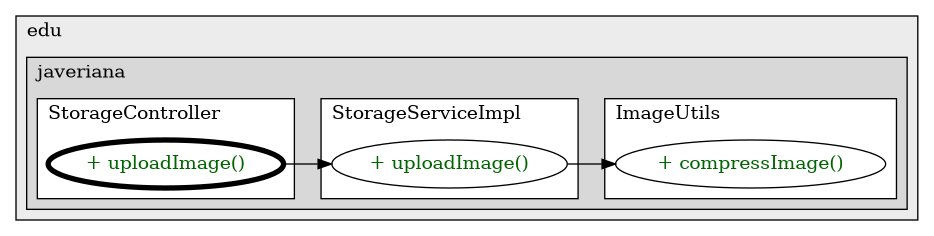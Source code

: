@startuml

/' diagram meta data start
config=CallConfiguration;
{
  "rootMethod": "co.edu.javeriana.ctai.tgsecurity.controller.web.admin.StorageController#uploadImage(MultipartFile)",
  "projectClassification": {
    "searchMode": "OpenProject", // OpenProject, AllProjects
    "includedProjects": "",
    "pathEndKeywords": "*.impl",
    "isClientPath": "",
    "isClientName": "",
    "isTestPath": "",
    "isTestName": "",
    "isMappingPath": "",
    "isMappingName": "",
    "isDataAccessPath": "",
    "isDataAccessName": "",
    "isDataStructurePath": "",
    "isDataStructureName": "",
    "isInterfaceStructuresPath": "",
    "isInterfaceStructuresName": "",
    "isEntryPointPath": "",
    "isEntryPointName": "",
    "treatFinalFieldsAsMandatory": false
  },
  "graphRestriction": {
    "classPackageExcludeFilter": "",
    "classPackageIncludeFilter": "",
    "classNameExcludeFilter": "",
    "classNameIncludeFilter": "",
    "methodNameExcludeFilter": "",
    "methodNameIncludeFilter": "",
    "removeByInheritance": "", // inheritance/annotation based filtering is done in a second step
    "removeByAnnotation": "",
    "removeByClassPackage": "", // cleanup the graph after inheritance/annotation based filtering is done
    "removeByClassName": "",
    "cutMappings": false,
    "cutEnum": true,
    "cutTests": true,
    "cutClient": true,
    "cutDataAccess": true,
    "cutInterfaceStructures": true,
    "cutDataStructures": true,
    "cutGetterAndSetter": true,
    "cutConstructors": true
  },
  "graphTraversal": {
    "forwardDepth": 3,
    "backwardDepth": 3,
    "classPackageExcludeFilter": "",
    "classPackageIncludeFilter": "",
    "classNameExcludeFilter": "",
    "classNameIncludeFilter": "",
    "methodNameExcludeFilter": "",
    "methodNameIncludeFilter": "",
    "hideMappings": false,
    "hideDataStructures": false,
    "hidePrivateMethods": true,
    "hideInterfaceCalls": true, // indirection: implementation -> interface (is hidden) -> implementation
    "onlyShowApplicationEntryPoints": false, // root node is included
    "useMethodCallsForStructureDiagram": "ForwardOnly" // ForwardOnly, BothDirections, No
  },
  "details": {
    "aggregation": "GroupByClass", // ByClass, GroupByClass, None
    "showMethodParametersTypes": false,
    "showMethodParametersNames": false,
    "showMethodReturnType": false,
    "showPackageLevels": 2,
    "showCallOrder": false,
    "edgeMode": "MethodsOnly", // TypesOnly, MethodsOnly, TypesAndMethods, MethodsAndDirectTypeUsage
    "showDetailedClassStructure": false
  },
  "rootClass": "co.edu.javeriana.ctai.tgsecurity.controller.web.admin.StorageController",
  "extensionCallbackMethod": "" // qualified.class.name#methodName - signature: public static String method(String)
}
diagram meta data end '/



digraph g {
    rankdir="LR"
    splines=polyline
    

'nodes 
subgraph cluster_100278 { 
   	label=edu
	labeljust=l
	fillcolor="#ececec"
	style=filled
   
   subgraph cluster_496592481 { 
   	label=javeriana
	labeljust=l
	fillcolor="#d8d8d8"
	style=filled
   
   subgraph cluster_1822662211 { 
   	label=StorageController
	labeljust=l
	fillcolor=white
	style=filled
   
   StorageController1630280410XXXuploadImage633710552[
	label="+ uploadImage()"
	style=filled
	fillcolor=white
	tooltip="StorageController

null"
	penwidth=4
	fontcolor=darkgreen
];
} 

subgraph cluster_308093684 { 
   	label=ImageUtils
	labeljust=l
	fillcolor=white
	style=filled
   
   ImageUtils1641283288XXXcompressImage1374008726[
	label="+ compressImage()"
	style=filled
	fillcolor=white
	tooltip="ImageUtils

null"
	fontcolor=darkgreen
];
} 

subgraph cluster_374324427 { 
   	label=StorageServiceImpl
	labeljust=l
	fillcolor=white
	style=filled
   
   StorageServiceImpl1642994765XXXuploadImage633710552[
	label="+ uploadImage()"
	style=filled
	fillcolor=white
	tooltip="StorageServiceImpl

null"
	fontcolor=darkgreen
];
} 
} 
} 

'edges    
StorageController1630280410XXXuploadImage633710552 -> StorageServiceImpl1642994765XXXuploadImage633710552;
StorageServiceImpl1642994765XXXuploadImage633710552 -> ImageUtils1641283288XXXcompressImage1374008726;
    
}
@enduml